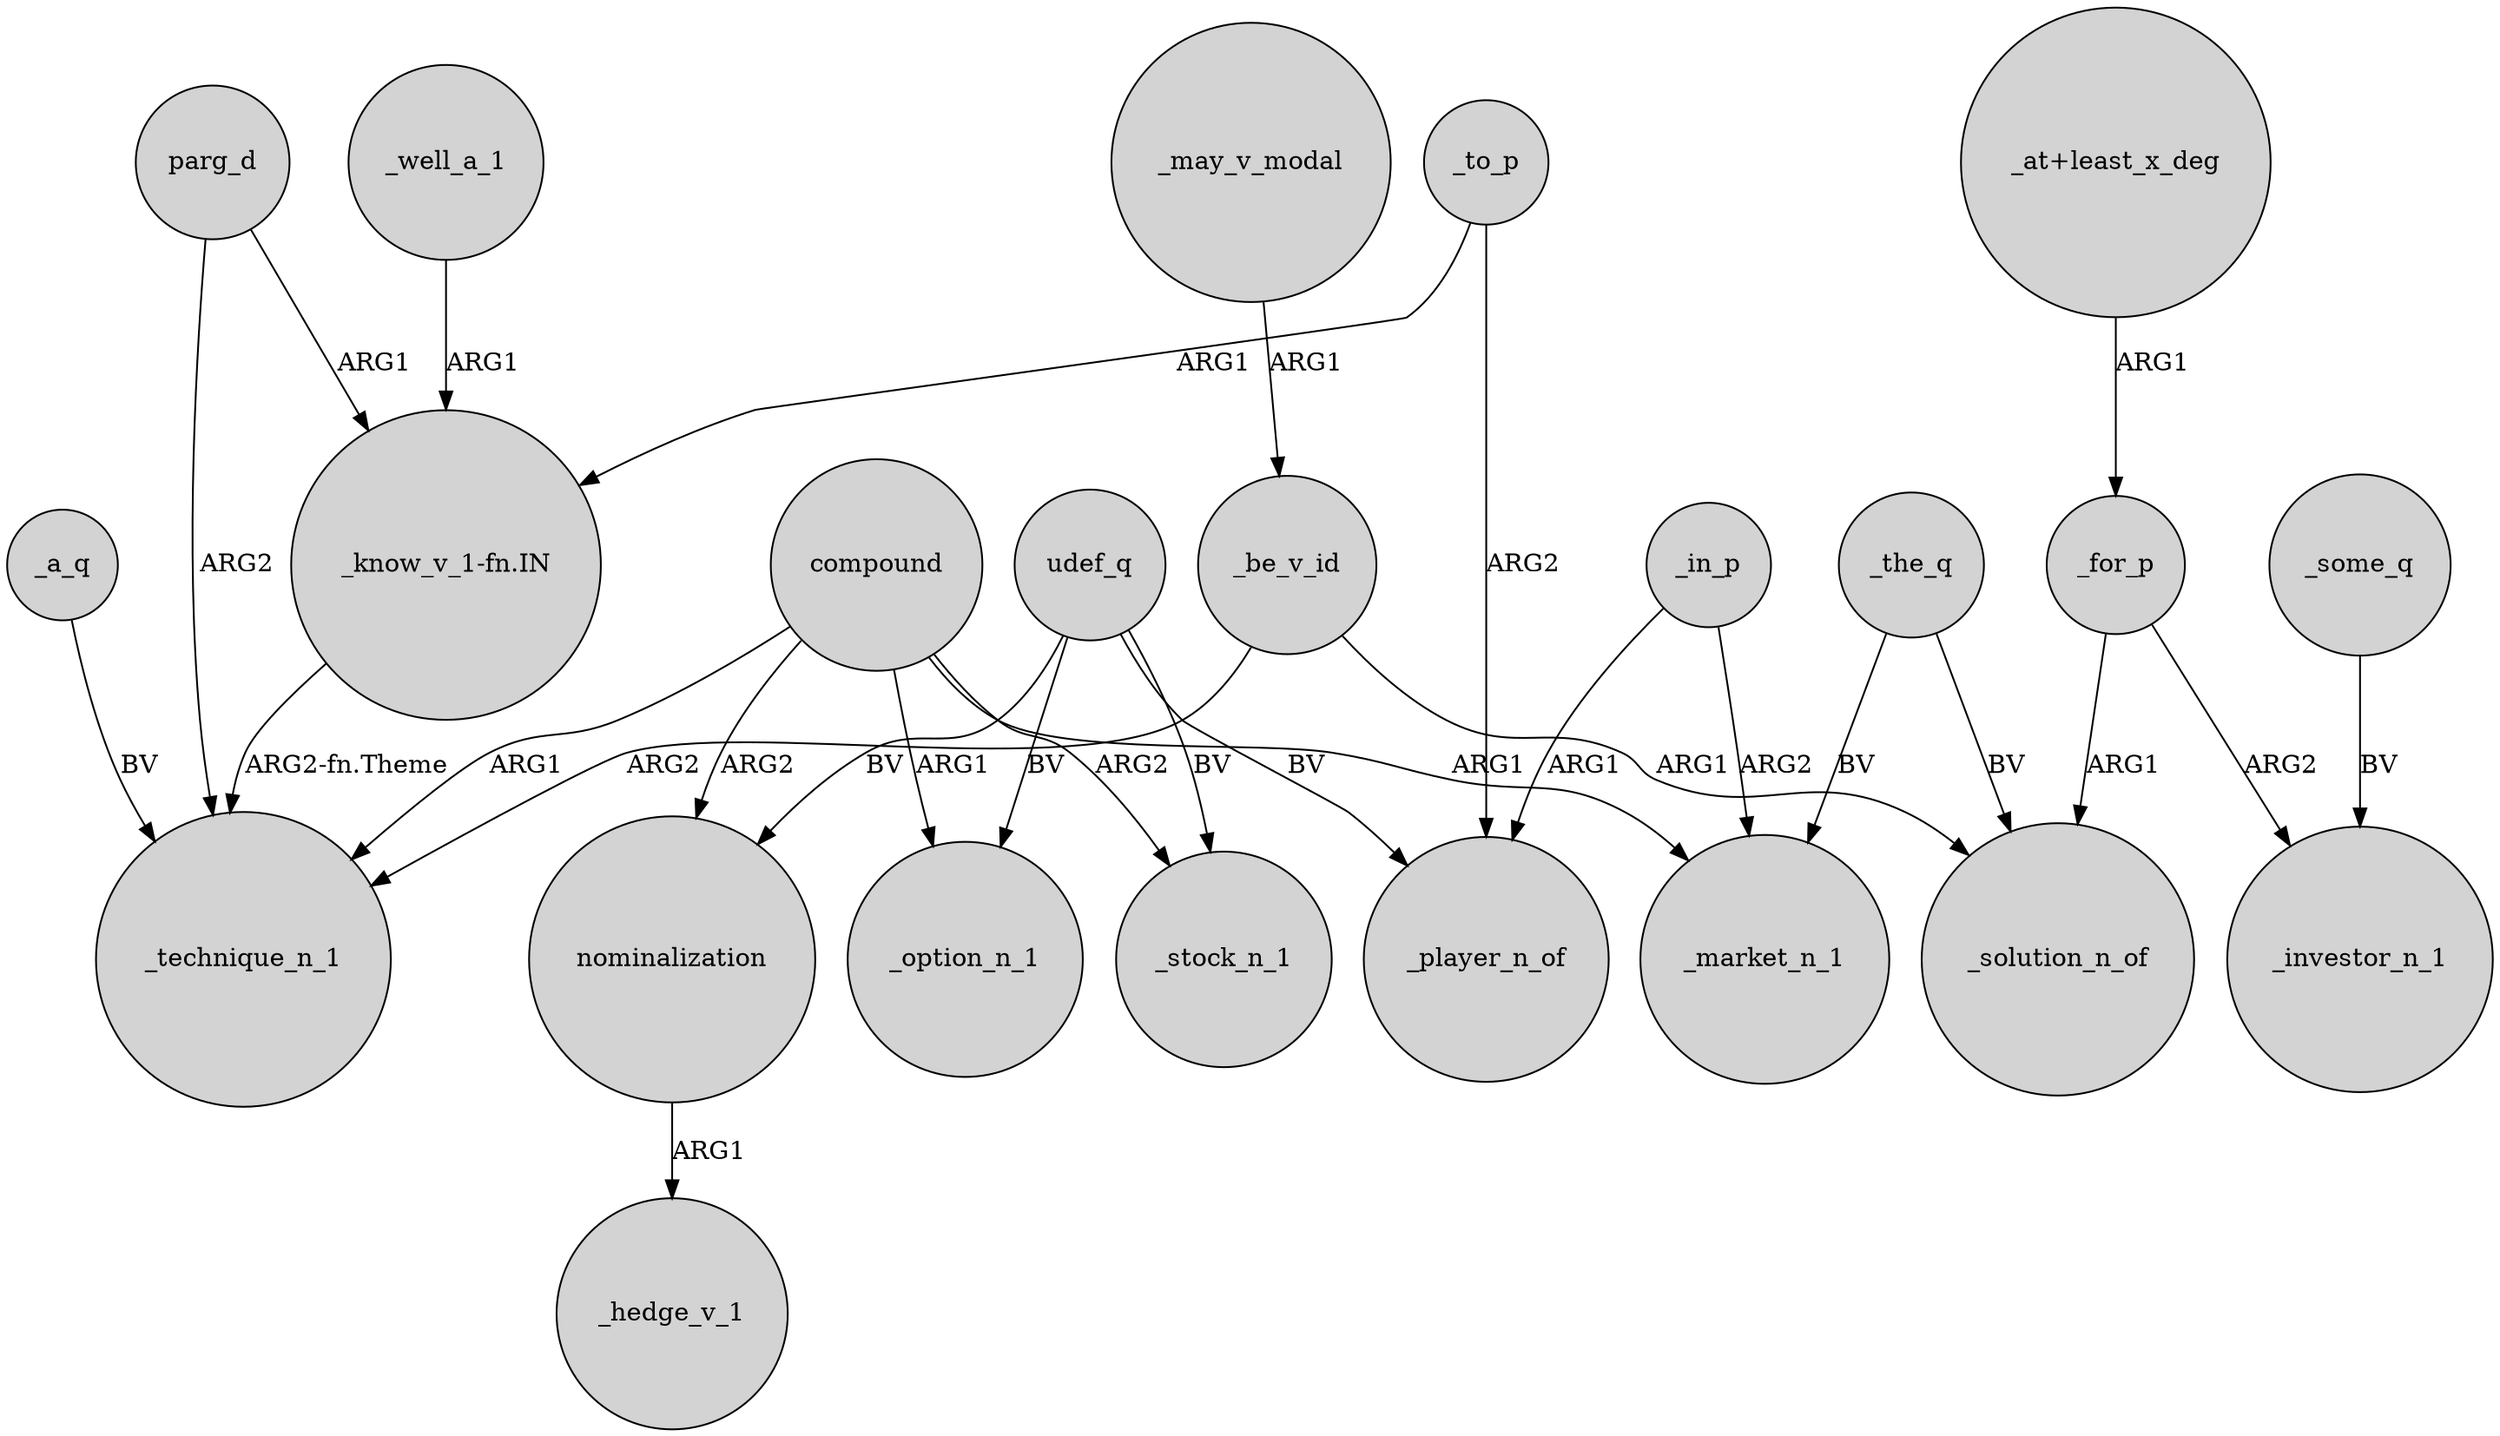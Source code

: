 digraph {
	node [shape=circle style=filled]
	"_know_v_1-fn.IN" -> _technique_n_1 [label="ARG2-fn.Theme"]
	_a_q -> _technique_n_1 [label=BV]
	parg_d -> "_know_v_1-fn.IN" [label=ARG1]
	_some_q -> _investor_n_1 [label=BV]
	udef_q -> _option_n_1 [label=BV]
	_the_q -> _solution_n_of [label=BV]
	udef_q -> _player_n_of [label=BV]
	compound -> _technique_n_1 [label=ARG1]
	_for_p -> _investor_n_1 [label=ARG2]
	_to_p -> _player_n_of [label=ARG2]
	compound -> nominalization [label=ARG2]
	compound -> _option_n_1 [label=ARG1]
	"_at+least_x_deg" -> _for_p [label=ARG1]
	parg_d -> _technique_n_1 [label=ARG2]
	compound -> _stock_n_1 [label=ARG2]
	_to_p -> "_know_v_1-fn.IN" [label=ARG1]
	udef_q -> _stock_n_1 [label=BV]
	_well_a_1 -> "_know_v_1-fn.IN" [label=ARG1]
	_in_p -> _player_n_of [label=ARG1]
	_be_v_id -> _technique_n_1 [label=ARG2]
	_for_p -> _solution_n_of [label=ARG1]
	udef_q -> nominalization [label=BV]
	nominalization -> _hedge_v_1 [label=ARG1]
	_in_p -> _market_n_1 [label=ARG2]
	_be_v_id -> _solution_n_of [label=ARG1]
	compound -> _market_n_1 [label=ARG1]
	_the_q -> _market_n_1 [label=BV]
	_may_v_modal -> _be_v_id [label=ARG1]
}
